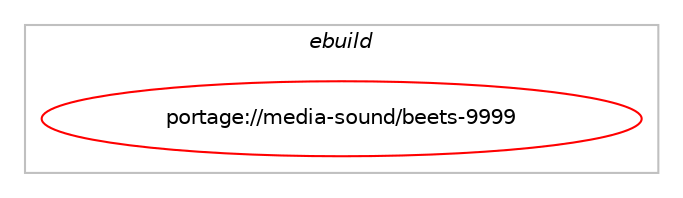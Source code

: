 digraph prolog {

# *************
# Graph options
# *************

newrank=true;
concentrate=true;
compound=true;
graph [rankdir=LR,fontname=Helvetica,fontsize=10,ranksep=1.5];#, ranksep=2.5, nodesep=0.2];
edge  [arrowhead=vee];
node  [fontname=Helvetica,fontsize=10];

# **********
# The ebuild
# **********

subgraph cluster_leftcol {
color=gray;
label=<<i>ebuild</i>>;
id [label="portage://media-sound/beets-9999", color=red, width=4, href="../media-sound/beets-9999.svg"];
}

# ****************
# The dependencies
# ****************

subgraph cluster_midcol {
color=gray;
label=<<i>dependencies</i>>;
subgraph cluster_compile {
fillcolor="#eeeeee";
style=filled;
label=<<i>compile</i>>;
# *** BEGIN UNKNOWN DEPENDENCY TYPE (TODO) ***
# id -> equal(use_conditional_group(positive,python_single_target_python3_10,portage://media-sound/beets-9999,[package_dependency(portage://media-sound/beets-9999,install,no,dev-python,jellyfish,greaterequal,[0.7.1,,,0.7.1],[],[use(enable(python_targets_python3_10),negative)]),package_dependency(portage://media-sound/beets-9999,install,no,dev-python,munkres,none,[,,],[],[use(enable(python_targets_python3_10),negative)]),package_dependency(portage://media-sound/beets-9999,install,no,media-libs,mutagen,greaterequal,[1.33,,,1.33],[],[use(enable(python_targets_python3_10),negative)]),package_dependency(portage://media-sound/beets-9999,install,no,dev-python,musicbrainzngs,greaterequal,[0.4,,,0.4],[],[use(enable(python_targets_python3_10),negative)]),package_dependency(portage://media-sound/beets-9999,install,no,dev-python,confuse,none,[,,],[],[use(enable(python_targets_python3_10),negative)]),package_dependency(portage://media-sound/beets-9999,install,no,dev-python,mediafile,none,[,,],[],[use(enable(python_targets_python3_10),negative)]),package_dependency(portage://media-sound/beets-9999,install,no,dev-python,pyyaml,none,[,,],[],[use(enable(python_targets_python3_10),negative)]),package_dependency(portage://media-sound/beets-9999,install,no,dev-python,reflink,none,[,,],[],[use(enable(python_targets_python3_10),negative)]),package_dependency(portage://media-sound/beets-9999,install,no,dev-python,requests-oauthlib,none,[,,],[],[use(enable(python_targets_python3_10),negative)]),package_dependency(portage://media-sound/beets-9999,install,no,dev-python,requests,none,[,,],[],[use(enable(python_targets_python3_10),negative)]),package_dependency(portage://media-sound/beets-9999,install,no,dev-python,typing-extensions,none,[,,],[],[use(enable(python_targets_python3_10),negative)]),package_dependency(portage://media-sound/beets-9999,install,no,dev-python,unidecode,none,[,,],[],[use(enable(python_targets_python3_10),negative)])]))
# *** END UNKNOWN DEPENDENCY TYPE (TODO) ***

# *** BEGIN UNKNOWN DEPENDENCY TYPE (TODO) ***
# id -> equal(use_conditional_group(positive,python_single_target_python3_11,portage://media-sound/beets-9999,[package_dependency(portage://media-sound/beets-9999,install,no,dev-python,jellyfish,greaterequal,[0.7.1,,,0.7.1],[],[use(enable(python_targets_python3_11),negative)]),package_dependency(portage://media-sound/beets-9999,install,no,dev-python,munkres,none,[,,],[],[use(enable(python_targets_python3_11),negative)]),package_dependency(portage://media-sound/beets-9999,install,no,media-libs,mutagen,greaterequal,[1.33,,,1.33],[],[use(enable(python_targets_python3_11),negative)]),package_dependency(portage://media-sound/beets-9999,install,no,dev-python,musicbrainzngs,greaterequal,[0.4,,,0.4],[],[use(enable(python_targets_python3_11),negative)]),package_dependency(portage://media-sound/beets-9999,install,no,dev-python,confuse,none,[,,],[],[use(enable(python_targets_python3_11),negative)]),package_dependency(portage://media-sound/beets-9999,install,no,dev-python,mediafile,none,[,,],[],[use(enable(python_targets_python3_11),negative)]),package_dependency(portage://media-sound/beets-9999,install,no,dev-python,pyyaml,none,[,,],[],[use(enable(python_targets_python3_11),negative)]),package_dependency(portage://media-sound/beets-9999,install,no,dev-python,reflink,none,[,,],[],[use(enable(python_targets_python3_11),negative)]),package_dependency(portage://media-sound/beets-9999,install,no,dev-python,requests-oauthlib,none,[,,],[],[use(enable(python_targets_python3_11),negative)]),package_dependency(portage://media-sound/beets-9999,install,no,dev-python,requests,none,[,,],[],[use(enable(python_targets_python3_11),negative)]),package_dependency(portage://media-sound/beets-9999,install,no,dev-python,typing-extensions,none,[,,],[],[use(enable(python_targets_python3_11),negative)]),package_dependency(portage://media-sound/beets-9999,install,no,dev-python,unidecode,none,[,,],[],[use(enable(python_targets_python3_11),negative)])]))
# *** END UNKNOWN DEPENDENCY TYPE (TODO) ***

# *** BEGIN UNKNOWN DEPENDENCY TYPE (TODO) ***
# id -> equal(use_conditional_group(positive,python_single_target_python3_12,portage://media-sound/beets-9999,[package_dependency(portage://media-sound/beets-9999,install,no,dev-python,jellyfish,greaterequal,[0.7.1,,,0.7.1],[],[use(enable(python_targets_python3_12),negative)]),package_dependency(portage://media-sound/beets-9999,install,no,dev-python,munkres,none,[,,],[],[use(enable(python_targets_python3_12),negative)]),package_dependency(portage://media-sound/beets-9999,install,no,media-libs,mutagen,greaterequal,[1.33,,,1.33],[],[use(enable(python_targets_python3_12),negative)]),package_dependency(portage://media-sound/beets-9999,install,no,dev-python,musicbrainzngs,greaterequal,[0.4,,,0.4],[],[use(enable(python_targets_python3_12),negative)]),package_dependency(portage://media-sound/beets-9999,install,no,dev-python,confuse,none,[,,],[],[use(enable(python_targets_python3_12),negative)]),package_dependency(portage://media-sound/beets-9999,install,no,dev-python,mediafile,none,[,,],[],[use(enable(python_targets_python3_12),negative)]),package_dependency(portage://media-sound/beets-9999,install,no,dev-python,pyyaml,none,[,,],[],[use(enable(python_targets_python3_12),negative)]),package_dependency(portage://media-sound/beets-9999,install,no,dev-python,reflink,none,[,,],[],[use(enable(python_targets_python3_12),negative)]),package_dependency(portage://media-sound/beets-9999,install,no,dev-python,requests-oauthlib,none,[,,],[],[use(enable(python_targets_python3_12),negative)]),package_dependency(portage://media-sound/beets-9999,install,no,dev-python,requests,none,[,,],[],[use(enable(python_targets_python3_12),negative)]),package_dependency(portage://media-sound/beets-9999,install,no,dev-python,typing-extensions,none,[,,],[],[use(enable(python_targets_python3_12),negative)]),package_dependency(portage://media-sound/beets-9999,install,no,dev-python,unidecode,none,[,,],[],[use(enable(python_targets_python3_12),negative)])]))
# *** END UNKNOWN DEPENDENCY TYPE (TODO) ***

}
subgraph cluster_compileandrun {
fillcolor="#eeeeee";
style=filled;
label=<<i>compile and run</i>>;
}
subgraph cluster_run {
fillcolor="#eeeeee";
style=filled;
label=<<i>run</i>>;
# *** BEGIN UNKNOWN DEPENDENCY TYPE (TODO) ***
# id -> equal(use_conditional_group(positive,python_single_target_python3_10,portage://media-sound/beets-9999,[package_dependency(portage://media-sound/beets-9999,run,no,dev-lang,python,none,[,,],[slot(3.10)],[use(enable(sqlite),none)])]))
# *** END UNKNOWN DEPENDENCY TYPE (TODO) ***

# *** BEGIN UNKNOWN DEPENDENCY TYPE (TODO) ***
# id -> equal(use_conditional_group(positive,python_single_target_python3_10,portage://media-sound/beets-9999,[package_dependency(portage://media-sound/beets-9999,run,no,dev-python,jellyfish,greaterequal,[0.7.1,,,0.7.1],[],[use(enable(python_targets_python3_10),negative)]),package_dependency(portage://media-sound/beets-9999,run,no,dev-python,munkres,none,[,,],[],[use(enable(python_targets_python3_10),negative)]),package_dependency(portage://media-sound/beets-9999,run,no,media-libs,mutagen,greaterequal,[1.33,,,1.33],[],[use(enable(python_targets_python3_10),negative)]),package_dependency(portage://media-sound/beets-9999,run,no,dev-python,musicbrainzngs,greaterequal,[0.4,,,0.4],[],[use(enable(python_targets_python3_10),negative)]),package_dependency(portage://media-sound/beets-9999,run,no,dev-python,confuse,none,[,,],[],[use(enable(python_targets_python3_10),negative)]),package_dependency(portage://media-sound/beets-9999,run,no,dev-python,mediafile,none,[,,],[],[use(enable(python_targets_python3_10),negative)]),package_dependency(portage://media-sound/beets-9999,run,no,dev-python,pyyaml,none,[,,],[],[use(enable(python_targets_python3_10),negative)]),package_dependency(portage://media-sound/beets-9999,run,no,dev-python,reflink,none,[,,],[],[use(enable(python_targets_python3_10),negative)]),package_dependency(portage://media-sound/beets-9999,run,no,dev-python,requests-oauthlib,none,[,,],[],[use(enable(python_targets_python3_10),negative)]),package_dependency(portage://media-sound/beets-9999,run,no,dev-python,requests,none,[,,],[],[use(enable(python_targets_python3_10),negative)]),package_dependency(portage://media-sound/beets-9999,run,no,dev-python,typing-extensions,none,[,,],[],[use(enable(python_targets_python3_10),negative)]),package_dependency(portage://media-sound/beets-9999,run,no,dev-python,unidecode,none,[,,],[],[use(enable(python_targets_python3_10),negative)])]))
# *** END UNKNOWN DEPENDENCY TYPE (TODO) ***

# *** BEGIN UNKNOWN DEPENDENCY TYPE (TODO) ***
# id -> equal(use_conditional_group(positive,python_single_target_python3_11,portage://media-sound/beets-9999,[package_dependency(portage://media-sound/beets-9999,run,no,dev-lang,python,none,[,,],[slot(3.11)],[use(enable(sqlite),none)])]))
# *** END UNKNOWN DEPENDENCY TYPE (TODO) ***

# *** BEGIN UNKNOWN DEPENDENCY TYPE (TODO) ***
# id -> equal(use_conditional_group(positive,python_single_target_python3_11,portage://media-sound/beets-9999,[package_dependency(portage://media-sound/beets-9999,run,no,dev-python,jellyfish,greaterequal,[0.7.1,,,0.7.1],[],[use(enable(python_targets_python3_11),negative)]),package_dependency(portage://media-sound/beets-9999,run,no,dev-python,munkres,none,[,,],[],[use(enable(python_targets_python3_11),negative)]),package_dependency(portage://media-sound/beets-9999,run,no,media-libs,mutagen,greaterequal,[1.33,,,1.33],[],[use(enable(python_targets_python3_11),negative)]),package_dependency(portage://media-sound/beets-9999,run,no,dev-python,musicbrainzngs,greaterequal,[0.4,,,0.4],[],[use(enable(python_targets_python3_11),negative)]),package_dependency(portage://media-sound/beets-9999,run,no,dev-python,confuse,none,[,,],[],[use(enable(python_targets_python3_11),negative)]),package_dependency(portage://media-sound/beets-9999,run,no,dev-python,mediafile,none,[,,],[],[use(enable(python_targets_python3_11),negative)]),package_dependency(portage://media-sound/beets-9999,run,no,dev-python,pyyaml,none,[,,],[],[use(enable(python_targets_python3_11),negative)]),package_dependency(portage://media-sound/beets-9999,run,no,dev-python,reflink,none,[,,],[],[use(enable(python_targets_python3_11),negative)]),package_dependency(portage://media-sound/beets-9999,run,no,dev-python,requests-oauthlib,none,[,,],[],[use(enable(python_targets_python3_11),negative)]),package_dependency(portage://media-sound/beets-9999,run,no,dev-python,requests,none,[,,],[],[use(enable(python_targets_python3_11),negative)]),package_dependency(portage://media-sound/beets-9999,run,no,dev-python,typing-extensions,none,[,,],[],[use(enable(python_targets_python3_11),negative)]),package_dependency(portage://media-sound/beets-9999,run,no,dev-python,unidecode,none,[,,],[],[use(enable(python_targets_python3_11),negative)])]))
# *** END UNKNOWN DEPENDENCY TYPE (TODO) ***

# *** BEGIN UNKNOWN DEPENDENCY TYPE (TODO) ***
# id -> equal(use_conditional_group(positive,python_single_target_python3_12,portage://media-sound/beets-9999,[package_dependency(portage://media-sound/beets-9999,run,no,dev-lang,python,none,[,,],[slot(3.12)],[use(enable(sqlite),none)])]))
# *** END UNKNOWN DEPENDENCY TYPE (TODO) ***

# *** BEGIN UNKNOWN DEPENDENCY TYPE (TODO) ***
# id -> equal(use_conditional_group(positive,python_single_target_python3_12,portage://media-sound/beets-9999,[package_dependency(portage://media-sound/beets-9999,run,no,dev-python,jellyfish,greaterequal,[0.7.1,,,0.7.1],[],[use(enable(python_targets_python3_12),negative)]),package_dependency(portage://media-sound/beets-9999,run,no,dev-python,munkres,none,[,,],[],[use(enable(python_targets_python3_12),negative)]),package_dependency(portage://media-sound/beets-9999,run,no,media-libs,mutagen,greaterequal,[1.33,,,1.33],[],[use(enable(python_targets_python3_12),negative)]),package_dependency(portage://media-sound/beets-9999,run,no,dev-python,musicbrainzngs,greaterequal,[0.4,,,0.4],[],[use(enable(python_targets_python3_12),negative)]),package_dependency(portage://media-sound/beets-9999,run,no,dev-python,confuse,none,[,,],[],[use(enable(python_targets_python3_12),negative)]),package_dependency(portage://media-sound/beets-9999,run,no,dev-python,mediafile,none,[,,],[],[use(enable(python_targets_python3_12),negative)]),package_dependency(portage://media-sound/beets-9999,run,no,dev-python,pyyaml,none,[,,],[],[use(enable(python_targets_python3_12),negative)]),package_dependency(portage://media-sound/beets-9999,run,no,dev-python,reflink,none,[,,],[],[use(enable(python_targets_python3_12),negative)]),package_dependency(portage://media-sound/beets-9999,run,no,dev-python,requests-oauthlib,none,[,,],[],[use(enable(python_targets_python3_12),negative)]),package_dependency(portage://media-sound/beets-9999,run,no,dev-python,requests,none,[,,],[],[use(enable(python_targets_python3_12),negative)]),package_dependency(portage://media-sound/beets-9999,run,no,dev-python,typing-extensions,none,[,,],[],[use(enable(python_targets_python3_12),negative)]),package_dependency(portage://media-sound/beets-9999,run,no,dev-python,unidecode,none,[,,],[],[use(enable(python_targets_python3_12),negative)])]))
# *** END UNKNOWN DEPENDENCY TYPE (TODO) ***

}
}

# **************
# The candidates
# **************

subgraph cluster_choices {
rank=same;
color=gray;
label=<<i>candidates</i>>;

}

}
